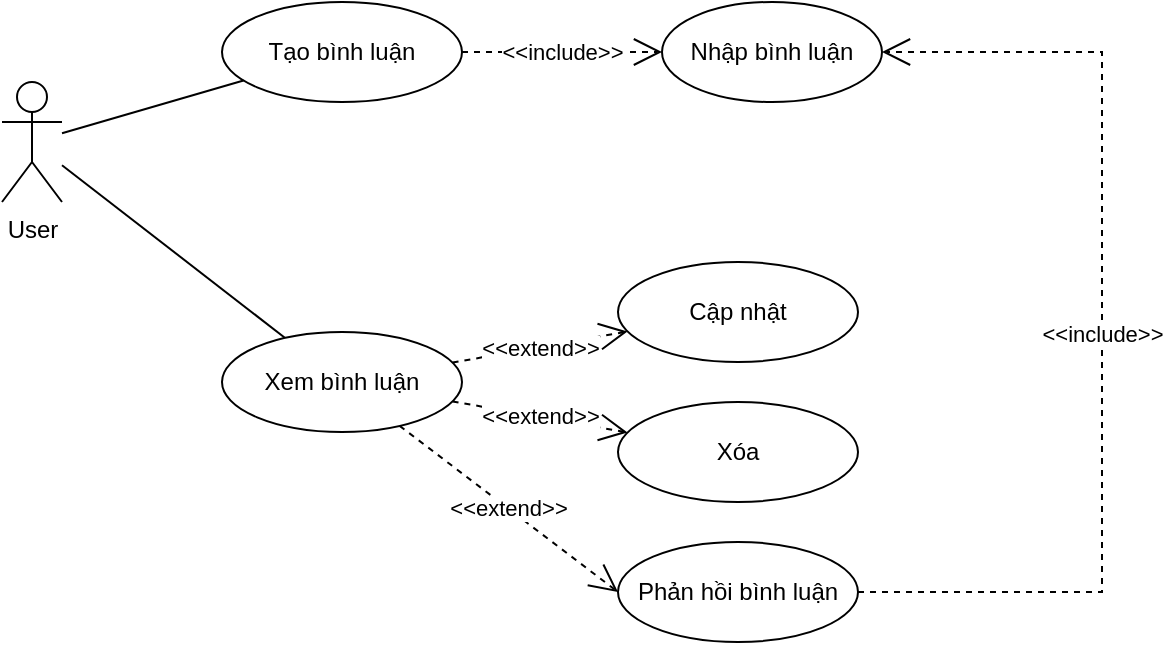 <mxfile version="24.7.17">
  <diagram name="Page-1" id="gJKtv1bLxc3i53e5d5N1">
    <mxGraphModel dx="1290" dy="563" grid="1" gridSize="10" guides="1" tooltips="1" connect="1" arrows="1" fold="1" page="1" pageScale="1" pageWidth="850" pageHeight="1100" math="0" shadow="0">
      <root>
        <mxCell id="0" />
        <mxCell id="1" parent="0" />
        <mxCell id="Agyuet9ktowAPZugGZ8n-1" value="User" style="shape=umlActor;verticalLabelPosition=bottom;verticalAlign=top;html=1;outlineConnect=0;" vertex="1" parent="1">
          <mxGeometry x="110" y="170" width="30" height="60" as="geometry" />
        </mxCell>
        <mxCell id="Agyuet9ktowAPZugGZ8n-2" value="" style="endArrow=none;html=1;rounded=0;" edge="1" parent="1" source="Agyuet9ktowAPZugGZ8n-1" target="Agyuet9ktowAPZugGZ8n-12">
          <mxGeometry width="50" height="50" relative="1" as="geometry">
            <mxPoint x="205" y="250" as="sourcePoint" />
            <mxPoint x="160" y="200" as="targetPoint" />
          </mxGeometry>
        </mxCell>
        <mxCell id="Agyuet9ktowAPZugGZ8n-3" value="Tạo bình luận" style="ellipse;whiteSpace=wrap;html=1;" vertex="1" parent="1">
          <mxGeometry x="220" y="130" width="120" height="50" as="geometry" />
        </mxCell>
        <mxCell id="Agyuet9ktowAPZugGZ8n-6" value="Nhập bình luận" style="ellipse;whiteSpace=wrap;html=1;" vertex="1" parent="1">
          <mxGeometry x="440" y="130" width="110" height="50" as="geometry" />
        </mxCell>
        <mxCell id="Agyuet9ktowAPZugGZ8n-7" value="&amp;lt;&amp;lt;include&amp;gt;&amp;gt;" style="endArrow=open;endSize=12;dashed=1;html=1;rounded=0;strokeColor=default;align=center;verticalAlign=middle;fontFamily=Helvetica;fontSize=11;fontColor=default;labelBackgroundColor=default;edgeStyle=none;" edge="1" parent="1" source="Agyuet9ktowAPZugGZ8n-3" target="Agyuet9ktowAPZugGZ8n-6">
          <mxGeometry x="0.001" width="160" relative="1" as="geometry">
            <mxPoint x="414.14" y="460" as="sourcePoint" />
            <mxPoint x="694.14" y="470" as="targetPoint" />
            <mxPoint as="offset" />
          </mxGeometry>
        </mxCell>
        <mxCell id="Agyuet9ktowAPZugGZ8n-8" value="Cập nhật" style="ellipse;whiteSpace=wrap;html=1;" vertex="1" parent="1">
          <mxGeometry x="418" y="260" width="120" height="50" as="geometry" />
        </mxCell>
        <mxCell id="Agyuet9ktowAPZugGZ8n-9" value="Xóa" style="ellipse;whiteSpace=wrap;html=1;" vertex="1" parent="1">
          <mxGeometry x="418" y="330" width="120" height="50" as="geometry" />
        </mxCell>
        <mxCell id="Agyuet9ktowAPZugGZ8n-10" value="&amp;lt;&amp;lt;extend&amp;gt;&amp;gt;" style="endArrow=open;endSize=12;dashed=1;html=1;rounded=0;strokeColor=default;align=center;verticalAlign=middle;fontFamily=Helvetica;fontSize=11;fontColor=default;labelBackgroundColor=default;edgeStyle=none;" edge="1" parent="1" source="Agyuet9ktowAPZugGZ8n-12" target="Agyuet9ktowAPZugGZ8n-8">
          <mxGeometry x="0.001" width="160" relative="1" as="geometry">
            <mxPoint x="400.275" y="444.016" as="sourcePoint" />
            <mxPoint x="634.14" y="420" as="targetPoint" />
            <mxPoint as="offset" />
          </mxGeometry>
        </mxCell>
        <mxCell id="Agyuet9ktowAPZugGZ8n-11" value="&amp;lt;&amp;lt;extend&amp;gt;&amp;gt;" style="endArrow=open;endSize=12;dashed=1;html=1;rounded=0;strokeColor=default;align=center;verticalAlign=middle;fontFamily=Helvetica;fontSize=11;fontColor=default;labelBackgroundColor=default;edgeStyle=none;" edge="1" parent="1" source="Agyuet9ktowAPZugGZ8n-12" target="Agyuet9ktowAPZugGZ8n-9">
          <mxGeometry x="0.001" width="160" relative="1" as="geometry">
            <mxPoint x="380.0" y="437.441" as="sourcePoint" />
            <mxPoint x="524.14" y="300" as="targetPoint" />
            <mxPoint as="offset" />
          </mxGeometry>
        </mxCell>
        <mxCell id="Agyuet9ktowAPZugGZ8n-12" value="Xem bình luận" style="ellipse;whiteSpace=wrap;html=1;" vertex="1" parent="1">
          <mxGeometry x="220" y="295" width="120" height="50" as="geometry" />
        </mxCell>
        <mxCell id="Agyuet9ktowAPZugGZ8n-13" value="" style="endArrow=none;html=1;rounded=0;" edge="1" parent="1" source="Agyuet9ktowAPZugGZ8n-1" target="Agyuet9ktowAPZugGZ8n-3">
          <mxGeometry width="50" height="50" relative="1" as="geometry">
            <mxPoint x="150" y="223" as="sourcePoint" />
            <mxPoint x="284" y="342" as="targetPoint" />
          </mxGeometry>
        </mxCell>
        <mxCell id="Agyuet9ktowAPZugGZ8n-15" value="Phản hồi bình luận" style="ellipse;whiteSpace=wrap;html=1;" vertex="1" parent="1">
          <mxGeometry x="418" y="400" width="120" height="50" as="geometry" />
        </mxCell>
        <mxCell id="Agyuet9ktowAPZugGZ8n-17" value="&amp;lt;&amp;lt;extend&amp;gt;&amp;gt;" style="endArrow=open;endSize=12;dashed=1;html=1;rounded=0;strokeColor=default;align=center;verticalAlign=middle;fontFamily=Helvetica;fontSize=11;fontColor=default;labelBackgroundColor=default;edgeStyle=none;entryX=0;entryY=0.5;entryDx=0;entryDy=0;" edge="1" parent="1" source="Agyuet9ktowAPZugGZ8n-12" target="Agyuet9ktowAPZugGZ8n-15">
          <mxGeometry x="0.001" width="160" relative="1" as="geometry">
            <mxPoint x="345" y="340" as="sourcePoint" />
            <mxPoint x="428" y="355" as="targetPoint" />
            <mxPoint as="offset" />
          </mxGeometry>
        </mxCell>
        <mxCell id="Agyuet9ktowAPZugGZ8n-18" value="&amp;lt;&amp;lt;include&amp;gt;&amp;gt;" style="endArrow=open;endSize=12;dashed=1;html=1;rounded=0;strokeColor=default;align=center;verticalAlign=middle;fontFamily=Helvetica;fontSize=11;fontColor=default;labelBackgroundColor=default;edgeStyle=none;" edge="1" parent="1" source="Agyuet9ktowAPZugGZ8n-15" target="Agyuet9ktowAPZugGZ8n-6">
          <mxGeometry x="0.001" width="160" relative="1" as="geometry">
            <mxPoint x="350" y="165" as="sourcePoint" />
            <mxPoint x="450" y="165" as="targetPoint" />
            <mxPoint as="offset" />
            <Array as="points">
              <mxPoint x="660" y="425" />
              <mxPoint x="660" y="155" />
            </Array>
          </mxGeometry>
        </mxCell>
      </root>
    </mxGraphModel>
  </diagram>
</mxfile>
